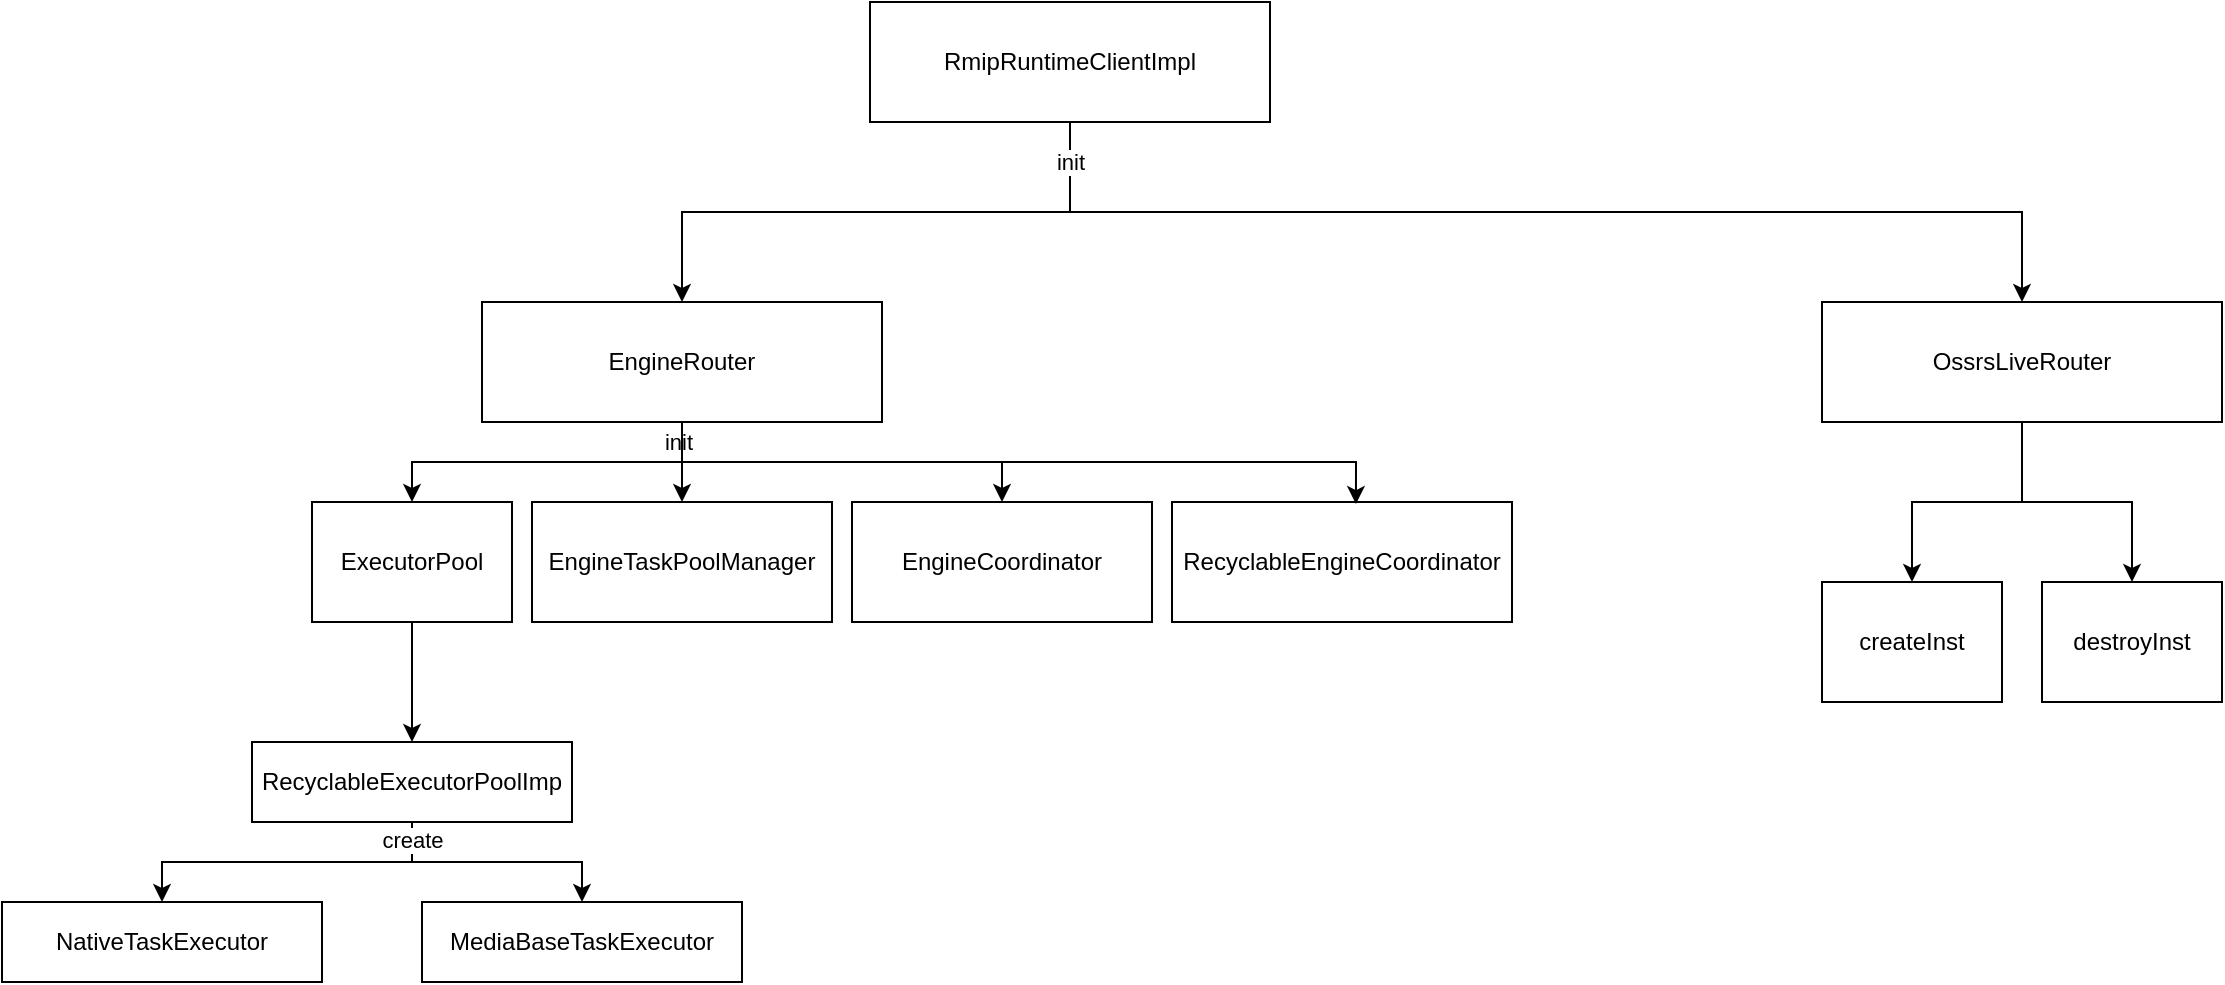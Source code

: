 <mxfile version="22.0.4" type="github" pages="3">
  <diagram name="第 1 页" id="VHiE4uWUK3bGSRmgRNOV">
    <mxGraphModel dx="1892" dy="708" grid="1" gridSize="10" guides="1" tooltips="1" connect="1" arrows="1" fold="1" page="1" pageScale="1" pageWidth="827" pageHeight="1169" math="0" shadow="0">
      <root>
        <mxCell id="0" />
        <mxCell id="1" parent="0" />
        <mxCell id="ZnL9BYDdkvqU1IApOcME-3" value="" style="edgeStyle=orthogonalEdgeStyle;rounded=0;orthogonalLoop=1;jettySize=auto;html=1;" parent="1" source="ZnL9BYDdkvqU1IApOcME-1" target="ZnL9BYDdkvqU1IApOcME-2" edge="1">
          <mxGeometry relative="1" as="geometry" />
        </mxCell>
        <mxCell id="ZnL9BYDdkvqU1IApOcME-1" value="RmipRuntimeClientImpl" style="rounded=0;whiteSpace=wrap;html=1;" parent="1" vertex="1">
          <mxGeometry x="314" y="30" width="200" height="60" as="geometry" />
        </mxCell>
        <mxCell id="ZnL9BYDdkvqU1IApOcME-12" value="" style="edgeStyle=orthogonalEdgeStyle;rounded=0;orthogonalLoop=1;jettySize=auto;html=1;" parent="1" source="ZnL9BYDdkvqU1IApOcME-2" target="ZnL9BYDdkvqU1IApOcME-11" edge="1">
          <mxGeometry relative="1" as="geometry" />
        </mxCell>
        <mxCell id="ZnL9BYDdkvqU1IApOcME-13" value="init" style="edgeLabel;html=1;align=center;verticalAlign=middle;resizable=0;points=[];" parent="ZnL9BYDdkvqU1IApOcME-12" vertex="1" connectable="0">
          <mxGeometry x="-0.25" y="-3" relative="1" as="geometry">
            <mxPoint x="-57" y="-13" as="offset" />
          </mxGeometry>
        </mxCell>
        <mxCell id="ZnL9BYDdkvqU1IApOcME-2" value="EngineRouter" style="rounded=0;whiteSpace=wrap;html=1;" parent="1" vertex="1">
          <mxGeometry x="120" y="180" width="200" height="60" as="geometry" />
        </mxCell>
        <mxCell id="ZnL9BYDdkvqU1IApOcME-8" value="" style="edgeStyle=orthogonalEdgeStyle;rounded=0;orthogonalLoop=1;jettySize=auto;html=1;" parent="1" source="ZnL9BYDdkvqU1IApOcME-4" target="ZnL9BYDdkvqU1IApOcME-7" edge="1">
          <mxGeometry relative="1" as="geometry" />
        </mxCell>
        <mxCell id="ZnL9BYDdkvqU1IApOcME-4" value="OssrsLiveRouter" style="rounded=0;whiteSpace=wrap;html=1;" parent="1" vertex="1">
          <mxGeometry x="790" y="180" width="200" height="60" as="geometry" />
        </mxCell>
        <mxCell id="ZnL9BYDdkvqU1IApOcME-5" value="" style="edgeStyle=orthogonalEdgeStyle;rounded=0;orthogonalLoop=1;jettySize=auto;html=1;entryX=0.5;entryY=0;entryDx=0;entryDy=0;exitX=0.5;exitY=1;exitDx=0;exitDy=0;" parent="1" source="ZnL9BYDdkvqU1IApOcME-1" target="ZnL9BYDdkvqU1IApOcME-4" edge="1">
          <mxGeometry relative="1" as="geometry">
            <mxPoint x="424" y="100" as="sourcePoint" />
            <mxPoint x="230" y="190" as="targetPoint" />
          </mxGeometry>
        </mxCell>
        <mxCell id="ZnL9BYDdkvqU1IApOcME-6" value="init" style="edgeLabel;html=1;align=center;verticalAlign=middle;resizable=0;points=[];" parent="ZnL9BYDdkvqU1IApOcME-5" vertex="1" connectable="0">
          <mxGeometry x="-0.811" y="1" relative="1" as="geometry">
            <mxPoint x="-9" y="-24" as="offset" />
          </mxGeometry>
        </mxCell>
        <mxCell id="ZnL9BYDdkvqU1IApOcME-7" value="createInst" style="rounded=0;whiteSpace=wrap;html=1;" parent="1" vertex="1">
          <mxGeometry x="790" y="320" width="90" height="60" as="geometry" />
        </mxCell>
        <mxCell id="ZnL9BYDdkvqU1IApOcME-9" value="destroyInst" style="rounded=0;whiteSpace=wrap;html=1;" parent="1" vertex="1">
          <mxGeometry x="900" y="320" width="90" height="60" as="geometry" />
        </mxCell>
        <mxCell id="ZnL9BYDdkvqU1IApOcME-10" value="" style="edgeStyle=orthogonalEdgeStyle;rounded=0;orthogonalLoop=1;jettySize=auto;html=1;entryX=0.5;entryY=0;entryDx=0;entryDy=0;exitX=0.5;exitY=1;exitDx=0;exitDy=0;" parent="1" source="ZnL9BYDdkvqU1IApOcME-4" target="ZnL9BYDdkvqU1IApOcME-9" edge="1">
          <mxGeometry relative="1" as="geometry">
            <mxPoint x="900" y="250" as="sourcePoint" />
            <mxPoint x="845" y="330" as="targetPoint" />
          </mxGeometry>
        </mxCell>
        <mxCell id="ZnL9BYDdkvqU1IApOcME-11" value="EngineCoordinator" style="rounded=0;whiteSpace=wrap;html=1;" parent="1" vertex="1">
          <mxGeometry x="305" y="280" width="150" height="60" as="geometry" />
        </mxCell>
        <mxCell id="ZnL9BYDdkvqU1IApOcME-14" value="RecyclableEngineCoordinator" style="rounded=0;whiteSpace=wrap;html=1;" parent="1" vertex="1">
          <mxGeometry x="465" y="280" width="170" height="60" as="geometry" />
        </mxCell>
        <mxCell id="ZnL9BYDdkvqU1IApOcME-15" value="" style="edgeStyle=orthogonalEdgeStyle;rounded=0;orthogonalLoop=1;jettySize=auto;html=1;entryX=0.541;entryY=0.017;entryDx=0;entryDy=0;entryPerimeter=0;exitX=0.5;exitY=1;exitDx=0;exitDy=0;" parent="1" source="ZnL9BYDdkvqU1IApOcME-2" target="ZnL9BYDdkvqU1IApOcME-14" edge="1">
          <mxGeometry relative="1" as="geometry">
            <mxPoint x="230" y="250" as="sourcePoint" />
            <mxPoint x="95" y="290" as="targetPoint" />
          </mxGeometry>
        </mxCell>
        <mxCell id="ZnL9BYDdkvqU1IApOcME-17" value="EngineTaskPoolManager" style="rounded=0;whiteSpace=wrap;html=1;" parent="1" vertex="1">
          <mxGeometry x="145" y="280" width="150" height="60" as="geometry" />
        </mxCell>
        <mxCell id="ZnL9BYDdkvqU1IApOcME-22" value="" style="edgeStyle=orthogonalEdgeStyle;rounded=0;orthogonalLoop=1;jettySize=auto;html=1;" parent="1" source="ZnL9BYDdkvqU1IApOcME-18" target="ZnL9BYDdkvqU1IApOcME-21" edge="1">
          <mxGeometry relative="1" as="geometry" />
        </mxCell>
        <mxCell id="ZnL9BYDdkvqU1IApOcME-18" value="ExecutorPool" style="rounded=0;whiteSpace=wrap;html=1;" parent="1" vertex="1">
          <mxGeometry x="35" y="280" width="100" height="60" as="geometry" />
        </mxCell>
        <mxCell id="ZnL9BYDdkvqU1IApOcME-19" value="" style="rounded=0;orthogonalLoop=1;jettySize=auto;html=1;entryX=0.5;entryY=0;entryDx=0;entryDy=0;" parent="1" target="ZnL9BYDdkvqU1IApOcME-17" edge="1">
          <mxGeometry relative="1" as="geometry">
            <mxPoint x="220" y="240" as="sourcePoint" />
            <mxPoint x="572" y="291" as="targetPoint" />
          </mxGeometry>
        </mxCell>
        <mxCell id="ZnL9BYDdkvqU1IApOcME-20" value="" style="edgeStyle=orthogonalEdgeStyle;rounded=0;orthogonalLoop=1;jettySize=auto;html=1;exitX=0.5;exitY=1;exitDx=0;exitDy=0;" parent="1" source="ZnL9BYDdkvqU1IApOcME-2" target="ZnL9BYDdkvqU1IApOcME-18" edge="1">
          <mxGeometry relative="1" as="geometry">
            <mxPoint x="230" y="250" as="sourcePoint" />
            <mxPoint x="572" y="291" as="targetPoint" />
          </mxGeometry>
        </mxCell>
        <mxCell id="ZnL9BYDdkvqU1IApOcME-25" value="" style="edgeStyle=orthogonalEdgeStyle;rounded=0;orthogonalLoop=1;jettySize=auto;html=1;" parent="1" source="ZnL9BYDdkvqU1IApOcME-21" target="ZnL9BYDdkvqU1IApOcME-24" edge="1">
          <mxGeometry relative="1" as="geometry" />
        </mxCell>
        <mxCell id="ZnL9BYDdkvqU1IApOcME-21" value="RecyclableExecutorPoolImp" style="rounded=0;whiteSpace=wrap;html=1;" parent="1" vertex="1">
          <mxGeometry x="5" y="400" width="160" height="40" as="geometry" />
        </mxCell>
        <mxCell id="ZnL9BYDdkvqU1IApOcME-24" value="NativeTaskExecutor" style="rounded=0;whiteSpace=wrap;html=1;" parent="1" vertex="1">
          <mxGeometry x="-120" y="480" width="160" height="40" as="geometry" />
        </mxCell>
        <mxCell id="ZnL9BYDdkvqU1IApOcME-26" value="MediaBaseTaskExecutor" style="rounded=0;whiteSpace=wrap;html=1;" parent="1" vertex="1">
          <mxGeometry x="90" y="480" width="160" height="40" as="geometry" />
        </mxCell>
        <mxCell id="ZnL9BYDdkvqU1IApOcME-27" value="" style="edgeStyle=orthogonalEdgeStyle;rounded=0;orthogonalLoop=1;jettySize=auto;html=1;exitX=0.5;exitY=1;exitDx=0;exitDy=0;entryX=0.5;entryY=0;entryDx=0;entryDy=0;" parent="1" source="ZnL9BYDdkvqU1IApOcME-21" target="ZnL9BYDdkvqU1IApOcME-26" edge="1">
          <mxGeometry relative="1" as="geometry">
            <mxPoint x="95" y="450" as="sourcePoint" />
            <mxPoint x="-30" y="490" as="targetPoint" />
          </mxGeometry>
        </mxCell>
        <mxCell id="ZnL9BYDdkvqU1IApOcME-28" value="create" style="edgeLabel;html=1;align=center;verticalAlign=middle;resizable=0;points=[];" parent="ZnL9BYDdkvqU1IApOcME-27" vertex="1" connectable="0">
          <mxGeometry x="-0.856" relative="1" as="geometry">
            <mxPoint as="offset" />
          </mxGeometry>
        </mxCell>
      </root>
    </mxGraphModel>
  </diagram>
  <diagram id="Qjr5g9ErNz6De1QXAEth" name="第 2 页">
    <mxGraphModel dx="2384" dy="1035" grid="1" gridSize="10" guides="1" tooltips="1" connect="1" arrows="1" fold="1" page="1" pageScale="1" pageWidth="827" pageHeight="1169" math="0" shadow="0">
      <root>
        <mxCell id="0" />
        <mxCell id="1" parent="0" />
        <mxCell id="0f4FThh7Tm_beG0wRwqU-77" value="" style="rounded=0;whiteSpace=wrap;html=1;dashed=1;fillColor=none;" parent="1" vertex="1">
          <mxGeometry x="130" y="430" width="770" height="330" as="geometry" />
        </mxCell>
        <mxCell id="0f4FThh7Tm_beG0wRwqU-3" value="" style="edgeStyle=orthogonalEdgeStyle;rounded=0;orthogonalLoop=1;jettySize=auto;html=1;startArrow=classic;startFill=1;endArrow=none;endFill=0;exitX=0.5;exitY=0;exitDx=0;exitDy=0;" parent="1" source="0f4FThh7Tm_beG0wRwqU-1" target="0f4FThh7Tm_beG0wRwqU-2" edge="1">
          <mxGeometry relative="1" as="geometry" />
        </mxCell>
        <mxCell id="0f4FThh7Tm_beG0wRwqU-1" value="EngineTaskPoolManager::&lt;br&gt;appendWorkerLifecycleOperation" style="rounded=0;whiteSpace=wrap;html=1;" parent="1" vertex="1">
          <mxGeometry x="500" y="440" width="280" height="40" as="geometry" />
        </mxCell>
        <mxCell id="0f4FThh7Tm_beG0wRwqU-10" value="" style="edgeStyle=orthogonalEdgeStyle;rounded=0;orthogonalLoop=1;jettySize=auto;html=1;startArrow=classic;startFill=1;endArrow=none;endFill=0;" parent="1" source="0f4FThh7Tm_beG0wRwqU-2" target="0f4FThh7Tm_beG0wRwqU-9" edge="1">
          <mxGeometry relative="1" as="geometry" />
        </mxCell>
        <mxCell id="0f4FThh7Tm_beG0wRwqU-2" value="EngineCoordinator::&lt;br&gt;createSingleExecutor" style="rounded=0;whiteSpace=wrap;html=1;" parent="1" vertex="1">
          <mxGeometry x="40" y="200" width="200" height="40" as="geometry" />
        </mxCell>
        <mxCell id="0f4FThh7Tm_beG0wRwqU-5" value="" style="edgeStyle=orthogonalEdgeStyle;rounded=0;orthogonalLoop=1;jettySize=auto;html=1;" parent="1" source="0f4FThh7Tm_beG0wRwqU-4" target="0f4FThh7Tm_beG0wRwqU-1" edge="1">
          <mxGeometry relative="1" as="geometry" />
        </mxCell>
        <mxCell id="0f4FThh7Tm_beG0wRwqU-4" value="EngineCoordinator::&lt;br&gt;restartSingleExecutor" style="rounded=0;whiteSpace=wrap;html=1;" parent="1" vertex="1">
          <mxGeometry x="320" y="200" width="200" height="40" as="geometry" />
        </mxCell>
        <mxCell id="0f4FThh7Tm_beG0wRwqU-8" value="" style="edgeStyle=orthogonalEdgeStyle;rounded=0;orthogonalLoop=1;jettySize=auto;html=1;entryX=0.5;entryY=0;entryDx=0;entryDy=0;exitX=0.5;exitY=1;exitDx=0;exitDy=0;" parent="1" source="0f4FThh7Tm_beG0wRwqU-6" target="0f4FThh7Tm_beG0wRwqU-1" edge="1">
          <mxGeometry relative="1" as="geometry">
            <mxPoint x="820" y="320" as="targetPoint" />
            <Array as="points">
              <mxPoint x="720" y="280" />
              <mxPoint x="640" y="280" />
            </Array>
          </mxGeometry>
        </mxCell>
        <mxCell id="0f4FThh7Tm_beG0wRwqU-6" value="EngineCoordinator::&lt;br&gt;generateExecutorWithConnectorProxy" style="rounded=0;whiteSpace=wrap;html=1;" parent="1" vertex="1">
          <mxGeometry x="600" y="200" width="240" height="40" as="geometry" />
        </mxCell>
        <mxCell id="0f4FThh7Tm_beG0wRwqU-9" value="EngineCoordinator::&lt;br&gt;startLiveTranscoding" style="rounded=0;whiteSpace=wrap;html=1;fillColor=#d5e8d4;strokeColor=#82b366;" parent="1" vertex="1">
          <mxGeometry x="-80" width="160" height="40" as="geometry" />
        </mxCell>
        <mxCell id="0f4FThh7Tm_beG0wRwqU-12" value="" style="edgeStyle=orthogonalEdgeStyle;rounded=0;orthogonalLoop=1;jettySize=auto;html=1;entryX=0.5;entryY=0;entryDx=0;entryDy=0;" parent="1" source="0f4FThh7Tm_beG0wRwqU-11" target="0f4FThh7Tm_beG0wRwqU-2" edge="1">
          <mxGeometry relative="1" as="geometry" />
        </mxCell>
        <mxCell id="0f4FThh7Tm_beG0wRwqU-11" value="EngineCoordinator::&lt;br&gt;restartLiveTranscoding" style="rounded=0;whiteSpace=wrap;html=1;fillColor=#d5e8d4;strokeColor=#82b366;" parent="1" vertex="1">
          <mxGeometry x="100" width="160" height="40" as="geometry" />
        </mxCell>
        <mxCell id="0f4FThh7Tm_beG0wRwqU-14" value="" style="edgeStyle=orthogonalEdgeStyle;rounded=0;orthogonalLoop=1;jettySize=auto;html=1;exitX=0.5;exitY=1;exitDx=0;exitDy=0;" parent="1" source="0f4FThh7Tm_beG0wRwqU-11" target="0f4FThh7Tm_beG0wRwqU-4" edge="1">
          <mxGeometry relative="1" as="geometry">
            <mxPoint x="310" y="130" as="sourcePoint" />
            <mxPoint x="150" y="210" as="targetPoint" />
          </mxGeometry>
        </mxCell>
        <mxCell id="0f4FThh7Tm_beG0wRwqU-16" value="" style="edgeStyle=orthogonalEdgeStyle;rounded=0;orthogonalLoop=1;jettySize=auto;html=1;" parent="1" source="0f4FThh7Tm_beG0wRwqU-15" target="0f4FThh7Tm_beG0wRwqU-6" edge="1">
          <mxGeometry relative="1" as="geometry" />
        </mxCell>
        <mxCell id="0f4FThh7Tm_beG0wRwqU-15" value="EngineCoordinator::&lt;br&gt;createSingleExecutorWithConnectorProxy" style="rounded=0;whiteSpace=wrap;html=1;" parent="1" vertex="1">
          <mxGeometry x="440" y="120" width="240" height="40" as="geometry" />
        </mxCell>
        <mxCell id="0f4FThh7Tm_beG0wRwqU-19" value="" style="edgeStyle=orthogonalEdgeStyle;rounded=0;orthogonalLoop=1;jettySize=auto;html=1;" parent="1" source="0f4FThh7Tm_beG0wRwqU-18" target="0f4FThh7Tm_beG0wRwqU-6" edge="1">
          <mxGeometry relative="1" as="geometry" />
        </mxCell>
        <mxCell id="0f4FThh7Tm_beG0wRwqU-18" value="EngineCoordinator::&lt;br&gt;restartSingleExecutorWithConnectorProxy" style="rounded=0;whiteSpace=wrap;html=1;" parent="1" vertex="1">
          <mxGeometry x="720" y="120" width="240" height="40" as="geometry" />
        </mxCell>
        <mxCell id="0f4FThh7Tm_beG0wRwqU-21" value="" style="rounded=0;orthogonalLoop=1;jettySize=auto;html=1;edgeStyle=orthogonalEdgeStyle;" parent="1" source="0f4FThh7Tm_beG0wRwqU-20" target="0f4FThh7Tm_beG0wRwqU-15" edge="1">
          <mxGeometry relative="1" as="geometry">
            <Array as="points">
              <mxPoint x="350" y="80" />
              <mxPoint x="560" y="80" />
            </Array>
          </mxGeometry>
        </mxCell>
        <mxCell id="0f4FThh7Tm_beG0wRwqU-20" value="EngineCoordinator::&lt;br&gt;startLiveSnapshot" style="rounded=0;whiteSpace=wrap;html=1;fillColor=#d5e8d4;strokeColor=#82b366;" parent="1" vertex="1">
          <mxGeometry x="290" width="120" height="40" as="geometry" />
        </mxCell>
        <mxCell id="0f4FThh7Tm_beG0wRwqU-23" value="" style="edgeStyle=orthogonalEdgeStyle;rounded=0;orthogonalLoop=1;jettySize=auto;html=1;" parent="1" source="0f4FThh7Tm_beG0wRwqU-22" target="0f4FThh7Tm_beG0wRwqU-15" edge="1">
          <mxGeometry relative="1" as="geometry" />
        </mxCell>
        <mxCell id="0f4FThh7Tm_beG0wRwqU-22" value="EngineCoordinator::&lt;br&gt;startLiveEnrichment" style="rounded=0;whiteSpace=wrap;html=1;fillColor=#d5e8d4;strokeColor=#82b366;" parent="1" vertex="1">
          <mxGeometry x="420" width="140" height="40" as="geometry" />
        </mxCell>
        <mxCell id="0f4FThh7Tm_beG0wRwqU-25" value="" style="rounded=0;orthogonalLoop=1;jettySize=auto;html=1;entryX=0.5;entryY=0;entryDx=0;entryDy=0;edgeStyle=orthogonalEdgeStyle;" parent="1" source="0f4FThh7Tm_beG0wRwqU-24" target="0f4FThh7Tm_beG0wRwqU-15" edge="1">
          <mxGeometry relative="1" as="geometry" />
        </mxCell>
        <mxCell id="0f4FThh7Tm_beG0wRwqU-24" value="EngineCoordinator::&lt;br&gt;startLiveRecoding" style="rounded=0;whiteSpace=wrap;html=1;fillColor=#d5e8d4;strokeColor=#82b366;" parent="1" vertex="1">
          <mxGeometry x="570" width="120" height="40" as="geometry" />
        </mxCell>
        <mxCell id="0f4FThh7Tm_beG0wRwqU-28" value="" style="rounded=0;orthogonalLoop=1;jettySize=auto;html=1;entryX=0.5;entryY=0;entryDx=0;entryDy=0;exitX=0.5;exitY=1;exitDx=0;exitDy=0;edgeStyle=orthogonalEdgeStyle;fillColor=#f8cecc;strokeColor=#b85450;" parent="1" source="0f4FThh7Tm_beG0wRwqU-26" target="0f4FThh7Tm_beG0wRwqU-15" edge="1">
          <mxGeometry relative="1" as="geometry">
            <mxPoint x="1020" y="120" as="targetPoint" />
            <Array as="points">
              <mxPoint x="770" y="60" />
              <mxPoint x="560" y="60" />
            </Array>
          </mxGeometry>
        </mxCell>
        <mxCell id="0f4FThh7Tm_beG0wRwqU-33" value="" style="edgeStyle=orthogonalEdgeStyle;rounded=0;orthogonalLoop=1;jettySize=auto;html=1;fillColor=#f8cecc;strokeColor=#b85450;" parent="1" source="0f4FThh7Tm_beG0wRwqU-26" target="0f4FThh7Tm_beG0wRwqU-18" edge="1">
          <mxGeometry relative="1" as="geometry">
            <Array as="points">
              <mxPoint x="770" y="60" />
              <mxPoint x="840" y="60" />
            </Array>
          </mxGeometry>
        </mxCell>
        <mxCell id="0f4FThh7Tm_beG0wRwqU-26" value="EngineCoordinator::&lt;br&gt;restartLiveEnrichment" style="rounded=0;whiteSpace=wrap;html=1;fillColor=#d5e8d4;strokeColor=#82b366;" parent="1" vertex="1">
          <mxGeometry x="700" width="140" height="40" as="geometry" />
        </mxCell>
        <mxCell id="0f4FThh7Tm_beG0wRwqU-32" value="" style="rounded=0;orthogonalLoop=1;jettySize=auto;html=1;entryX=0.5;entryY=0;entryDx=0;entryDy=0;exitX=0.5;exitY=1;exitDx=0;exitDy=0;edgeStyle=orthogonalEdgeStyle;fillColor=#d5e8d4;strokeColor=#82b366;" parent="1" source="0f4FThh7Tm_beG0wRwqU-30" target="0f4FThh7Tm_beG0wRwqU-15" edge="1">
          <mxGeometry relative="1" as="geometry">
            <mxPoint x="560" y="80" as="targetPoint" />
            <Array as="points">
              <mxPoint x="915" y="100" />
              <mxPoint x="560" y="100" />
            </Array>
          </mxGeometry>
        </mxCell>
        <mxCell id="0f4FThh7Tm_beG0wRwqU-30" value="EngineCoordinator::&lt;br&gt;restartLiveRecoding" style="rounded=0;whiteSpace=wrap;html=1;fillColor=#d5e8d4;strokeColor=#82b366;" parent="1" vertex="1">
          <mxGeometry x="850" width="130" height="40" as="geometry" />
        </mxCell>
        <mxCell id="0f4FThh7Tm_beG0wRwqU-34" value="" style="rounded=0;orthogonalLoop=1;jettySize=auto;html=1;fillColor=#d5e8d4;strokeColor=#82b366;exitX=0.5;exitY=1;exitDx=0;exitDy=0;entryX=0.75;entryY=0;entryDx=0;entryDy=0;edgeStyle=orthogonalEdgeStyle;" parent="1" source="0f4FThh7Tm_beG0wRwqU-30" target="0f4FThh7Tm_beG0wRwqU-18" edge="1">
          <mxGeometry relative="1" as="geometry">
            <mxPoint x="780" y="50" as="sourcePoint" />
            <mxPoint x="850" y="90" as="targetPoint" />
            <Array as="points">
              <mxPoint x="915" y="100" />
              <mxPoint x="900" y="100" />
            </Array>
          </mxGeometry>
        </mxCell>
        <mxCell id="0f4FThh7Tm_beG0wRwqU-37" value="" style="edgeStyle=orthogonalEdgeStyle;rounded=0;orthogonalLoop=1;jettySize=auto;html=1;entryX=1;entryY=0.5;entryDx=0;entryDy=0;exitX=0.5;exitY=1;exitDx=0;exitDy=0;fillColor=#dae8fc;strokeColor=#6c8ebf;" parent="1" source="0f4FThh7Tm_beG0wRwqU-35" target="0f4FThh7Tm_beG0wRwqU-18" edge="1">
          <mxGeometry relative="1" as="geometry">
            <mxPoint x="1055" y="120" as="targetPoint" />
          </mxGeometry>
        </mxCell>
        <mxCell id="0f4FThh7Tm_beG0wRwqU-35" value="EngineCoordinator::&lt;br&gt;restartLiveSnapshot" style="rounded=0;whiteSpace=wrap;html=1;fillColor=#d5e8d4;strokeColor=#82b366;" parent="1" vertex="1">
          <mxGeometry x="990" width="130" height="40" as="geometry" />
        </mxCell>
        <mxCell id="0f4FThh7Tm_beG0wRwqU-38" value="" style="edgeStyle=orthogonalEdgeStyle;rounded=0;orthogonalLoop=1;jettySize=auto;html=1;exitX=0.5;exitY=1;exitDx=0;exitDy=0;entryX=0.5;entryY=0;entryDx=0;entryDy=0;fillColor=#dae8fc;strokeColor=#6c8ebf;" parent="1" source="0f4FThh7Tm_beG0wRwqU-35" target="0f4FThh7Tm_beG0wRwqU-15" edge="1">
          <mxGeometry relative="1" as="geometry">
            <mxPoint x="1065" y="50" as="sourcePoint" />
            <mxPoint x="560" y="80" as="targetPoint" />
          </mxGeometry>
        </mxCell>
        <mxCell id="0f4FThh7Tm_beG0wRwqU-41" value="" style="edgeStyle=orthogonalEdgeStyle;rounded=0;orthogonalLoop=1;jettySize=auto;html=1;entryX=0.5;entryY=0;entryDx=0;entryDy=0;" parent="1" source="0f4FThh7Tm_beG0wRwqU-39" target="0f4FThh7Tm_beG0wRwqU-1" edge="1">
          <mxGeometry relative="1" as="geometry">
            <mxPoint x="640" y="430" as="targetPoint" />
          </mxGeometry>
        </mxCell>
        <mxCell id="0f4FThh7Tm_beG0wRwqU-39" value="RecyclableEngineCoordinator::&lt;br&gt;createMediaBaseExecutor" style="rounded=0;whiteSpace=wrap;html=1;" parent="1" vertex="1">
          <mxGeometry x="720.5" y="350" width="200" height="40" as="geometry" />
        </mxCell>
        <mxCell id="0f4FThh7Tm_beG0wRwqU-44" value="" style="rounded=0;orthogonalLoop=1;jettySize=auto;html=1;entryX=0.5;entryY=0;entryDx=0;entryDy=0;exitX=0.5;exitY=1;exitDx=0;exitDy=0;edgeStyle=orthogonalEdgeStyle;" parent="1" source="0f4FThh7Tm_beG0wRwqU-42" target="0f4FThh7Tm_beG0wRwqU-1" edge="1">
          <mxGeometry relative="1" as="geometry">
            <mxPoint x="1180" y="480" as="targetPoint" />
          </mxGeometry>
        </mxCell>
        <mxCell id="0f4FThh7Tm_beG0wRwqU-42" value="RecyclableEngineCoordinator::&lt;br&gt;createSingleExecutor" style="rounded=0;whiteSpace=wrap;html=1;fillColor=#f5f5f5;fontColor=#333333;strokeColor=#666666;" parent="1" vertex="1">
          <mxGeometry x="941.5" y="350" width="180" height="40" as="geometry" />
        </mxCell>
        <mxCell id="0f4FThh7Tm_beG0wRwqU-46" value="" style="edgeStyle=orthogonalEdgeStyle;rounded=0;orthogonalLoop=1;jettySize=auto;html=1;" parent="1" source="0f4FThh7Tm_beG0wRwqU-45" target="0f4FThh7Tm_beG0wRwqU-39" edge="1">
          <mxGeometry relative="1" as="geometry" />
        </mxCell>
        <mxCell id="0f4FThh7Tm_beG0wRwqU-45" value="RecyclableEngineCoordinator::&lt;br&gt;startMediaBaseProcessing" style="rounded=0;whiteSpace=wrap;html=1;fillColor=#dae8fc;strokeColor=#6c8ebf;" parent="1" vertex="1">
          <mxGeometry x="731.5" y="280" width="180" height="40" as="geometry" />
        </mxCell>
        <mxCell id="0f4FThh7Tm_beG0wRwqU-49" value="" style="rounded=0;orthogonalLoop=1;jettySize=auto;html=1;entryX=0.5;entryY=1;entryDx=0;entryDy=0;exitX=0.5;exitY=0;exitDx=0;exitDy=0;edgeStyle=orthogonalEdgeStyle;" parent="1" source="0f4FThh7Tm_beG0wRwqU-47" target="0f4FThh7Tm_beG0wRwqU-1" edge="1">
          <mxGeometry relative="1" as="geometry">
            <mxPoint x="747" y="540" as="targetPoint" />
          </mxGeometry>
        </mxCell>
        <mxCell id="0f4FThh7Tm_beG0wRwqU-54" value="" style="edgeStyle=orthogonalEdgeStyle;rounded=0;orthogonalLoop=1;jettySize=auto;html=1;startArrow=classic;startFill=1;endArrow=none;endFill=0;" parent="1" source="0f4FThh7Tm_beG0wRwqU-47" target="0f4FThh7Tm_beG0wRwqU-53" edge="1">
          <mxGeometry relative="1" as="geometry" />
        </mxCell>
        <mxCell id="0f4FThh7Tm_beG0wRwqU-47" value="EngineTaskPoolManager::&lt;br&gt;taskRecycle" style="rounded=0;whiteSpace=wrap;html=1;" parent="1" vertex="1">
          <mxGeometry x="240" y="560" width="180" height="40" as="geometry" />
        </mxCell>
        <mxCell id="0f4FThh7Tm_beG0wRwqU-52" value="" style="rounded=0;orthogonalLoop=1;jettySize=auto;html=1;entryX=0.5;entryY=1;entryDx=0;entryDy=0;edgeStyle=orthogonalEdgeStyle;" parent="1" source="0f4FThh7Tm_beG0wRwqU-50" target="0f4FThh7Tm_beG0wRwqU-1" edge="1">
          <mxGeometry relative="1" as="geometry">
            <mxPoint x="640" y="490" as="targetPoint" />
            <Array as="points">
              <mxPoint x="970" y="520" />
              <mxPoint x="640" y="520" />
            </Array>
          </mxGeometry>
        </mxCell>
        <mxCell id="0f4FThh7Tm_beG0wRwqU-50" value="EngineTaskPoolManager::&lt;br&gt;shutdownTask" style="rounded=0;whiteSpace=wrap;html=1;" parent="1" vertex="1">
          <mxGeometry x="440" y="560" width="180" height="40" as="geometry" />
        </mxCell>
        <mxCell id="0f4FThh7Tm_beG0wRwqU-53" value="RecyclableEngineCoordinator::&lt;br&gt;stopProcessingExecutor" style="rounded=0;whiteSpace=wrap;html=1;fillColor=#dae8fc;strokeColor=#6c8ebf;" parent="1" vertex="1">
          <mxGeometry x="-80" y="560" width="180" height="40" as="geometry" />
        </mxCell>
        <mxCell id="0f4FThh7Tm_beG0wRwqU-56" value="" style="edgeStyle=orthogonalEdgeStyle;rounded=0;orthogonalLoop=1;jettySize=auto;html=1;" parent="1" source="0f4FThh7Tm_beG0wRwqU-55" target="0f4FThh7Tm_beG0wRwqU-47" edge="1">
          <mxGeometry relative="1" as="geometry" />
        </mxCell>
        <mxCell id="0f4FThh7Tm_beG0wRwqU-55" value="EngineTaskPoolManager::&lt;br&gt;updateTaskStatus" style="rounded=0;whiteSpace=wrap;html=1;" parent="1" vertex="1">
          <mxGeometry x="150" y="640" width="150" height="40" as="geometry" />
        </mxCell>
        <mxCell id="0f4FThh7Tm_beG0wRwqU-58" value="" style="edgeStyle=orthogonalEdgeStyle;rounded=0;orthogonalLoop=1;jettySize=auto;html=1;entryX=0.5;entryY=1;entryDx=0;entryDy=0;" parent="1" source="0f4FThh7Tm_beG0wRwqU-57" target="0f4FThh7Tm_beG0wRwqU-47" edge="1">
          <mxGeometry relative="1" as="geometry">
            <mxPoint x="330" y="610" as="targetPoint" />
            <Array as="points">
              <mxPoint x="450" y="620" />
              <mxPoint x="330" y="620" />
            </Array>
          </mxGeometry>
        </mxCell>
        <mxCell id="0f4FThh7Tm_beG0wRwqU-76" value="" style="edgeStyle=orthogonalEdgeStyle;rounded=0;orthogonalLoop=1;jettySize=auto;html=1;" parent="1" source="0f4FThh7Tm_beG0wRwqU-57" target="0f4FThh7Tm_beG0wRwqU-67" edge="1">
          <mxGeometry relative="1" as="geometry" />
        </mxCell>
        <mxCell id="0f4FThh7Tm_beG0wRwqU-57" value="EngineTaskPoolManager::&lt;br&gt;batchSeekStatus" style="rounded=0;whiteSpace=wrap;html=1;" parent="1" vertex="1">
          <mxGeometry x="360" y="640" width="150" height="40" as="geometry" />
        </mxCell>
        <mxCell id="0f4FThh7Tm_beG0wRwqU-60" value="" style="rounded=0;orthogonalLoop=1;jettySize=auto;html=1;entryX=0.5;entryY=1;entryDx=0;entryDy=0;exitX=0.5;exitY=0;exitDx=0;exitDy=0;" parent="1" source="0f4FThh7Tm_beG0wRwqU-59" target="0f4FThh7Tm_beG0wRwqU-47" edge="1">
          <mxGeometry relative="1" as="geometry" />
        </mxCell>
        <mxCell id="0f4FThh7Tm_beG0wRwqU-59" value="EngineTaskPoolManager::&lt;br&gt;executeTaskRunner" style="rounded=0;whiteSpace=wrap;html=1;" parent="1" vertex="1">
          <mxGeometry x="255" y="710" width="150" height="40" as="geometry" />
        </mxCell>
        <mxCell id="0f4FThh7Tm_beG0wRwqU-64" value="" style="edgeStyle=orthogonalEdgeStyle;rounded=0;orthogonalLoop=1;jettySize=auto;html=1;" parent="1" source="0f4FThh7Tm_beG0wRwqU-63" target="0f4FThh7Tm_beG0wRwqU-50" edge="1">
          <mxGeometry relative="1" as="geometry" />
        </mxCell>
        <mxCell id="0f4FThh7Tm_beG0wRwqU-63" value="EngineCoordinator::&lt;br&gt;stopProcessingExecutor" style="rounded=0;whiteSpace=wrap;html=1;" parent="1" vertex="1">
          <mxGeometry x="940" y="560" width="180" height="40" as="geometry" />
        </mxCell>
        <mxCell id="0f4FThh7Tm_beG0wRwqU-66" value="" style="edgeStyle=orthogonalEdgeStyle;rounded=0;orthogonalLoop=1;jettySize=auto;html=1;" parent="1" source="0f4FThh7Tm_beG0wRwqU-65" target="0f4FThh7Tm_beG0wRwqU-63" edge="1">
          <mxGeometry relative="1" as="geometry" />
        </mxCell>
        <mxCell id="0f4FThh7Tm_beG0wRwqU-65" value="EngineCoordinator::&lt;br&gt;stopLiveProcessing" style="rounded=0;whiteSpace=wrap;html=1;fillColor=#d5e8d4;strokeColor=#82b366;" parent="1" vertex="1">
          <mxGeometry x="940" y="640" width="180" height="40" as="geometry" />
        </mxCell>
        <mxCell id="0f4FThh7Tm_beG0wRwqU-69" value="" style="edgeStyle=orthogonalEdgeStyle;rounded=0;orthogonalLoop=1;jettySize=auto;html=1;" parent="1" source="0f4FThh7Tm_beG0wRwqU-67" target="0f4FThh7Tm_beG0wRwqU-50" edge="1">
          <mxGeometry relative="1" as="geometry">
            <mxPoint x="689" y="560" as="targetPoint" />
          </mxGeometry>
        </mxCell>
        <mxCell id="0f4FThh7Tm_beG0wRwqU-67" value="EngineTaskPoolManager::&lt;br&gt;zombieDetectAndRecycle" style="rounded=0;whiteSpace=wrap;html=1;" parent="1" vertex="1">
          <mxGeometry x="560" y="640" width="151" height="40" as="geometry" />
        </mxCell>
        <mxCell id="0f4FThh7Tm_beG0wRwqU-72" value="" style="edgeStyle=orthogonalEdgeStyle;rounded=0;orthogonalLoop=1;jettySize=auto;html=1;" parent="1" source="0f4FThh7Tm_beG0wRwqU-70" edge="1">
          <mxGeometry relative="1" as="geometry">
            <mxPoint x="530" y="600" as="targetPoint" />
            <Array as="points">
              <mxPoint x="840" y="620" />
              <mxPoint x="530" y="620" />
            </Array>
          </mxGeometry>
        </mxCell>
        <mxCell id="0f4FThh7Tm_beG0wRwqU-70" value="EngineTaskPoolManager::&lt;br&gt;rollbackIncompleteOperation" style="rounded=0;whiteSpace=wrap;html=1;" parent="1" vertex="1">
          <mxGeometry x="720" y="640" width="160" height="40" as="geometry" />
        </mxCell>
        <mxCell id="0f4FThh7Tm_beG0wRwqU-74" value="" style="rounded=0;orthogonalLoop=1;jettySize=auto;html=1;entryX=0.5;entryY=1;entryDx=0;entryDy=0;exitX=0.5;exitY=0;exitDx=0;exitDy=0;" parent="1" source="0f4FThh7Tm_beG0wRwqU-73" target="0f4FThh7Tm_beG0wRwqU-67" edge="1">
          <mxGeometry relative="1" as="geometry" />
        </mxCell>
        <mxCell id="0f4FThh7Tm_beG0wRwqU-73" value="EngineTaskPoolManager::&lt;br&gt;seekStatusById" style="rounded=0;whiteSpace=wrap;html=1;" parent="1" vertex="1">
          <mxGeometry x="560" y="710" width="151" height="40" as="geometry" />
        </mxCell>
        <mxCell id="0f4FThh7Tm_beG0wRwqU-80" value="EngineCoordinator::&lt;br&gt;getLiveStatus" style="rounded=0;whiteSpace=wrap;html=1;fillColor=#fff2cc;strokeColor=#d6b656;" parent="1" vertex="1">
          <mxGeometry x="990" y="200" width="130" height="40" as="geometry" />
        </mxCell>
      </root>
    </mxGraphModel>
  </diagram>
  <diagram id="keBGLY_GC-zR2qqUoy2n" name="第 3 页">
    <mxGraphModel dx="2051" dy="1876" grid="1" gridSize="10" guides="1" tooltips="1" connect="1" arrows="1" fold="1" page="1" pageScale="1" pageWidth="827" pageHeight="1169" math="0" shadow="0">
      <root>
        <mxCell id="0" />
        <mxCell id="1" parent="0" />
        <mxCell id="dNWO5NIlt2O0Vma2SlEf-3" value="" style="edgeStyle=orthogonalEdgeStyle;rounded=0;orthogonalLoop=1;jettySize=auto;html=1;" edge="1" parent="1" source="dNWO5NIlt2O0Vma2SlEf-1" target="dNWO5NIlt2O0Vma2SlEf-2">
          <mxGeometry relative="1" as="geometry" />
        </mxCell>
        <mxCell id="dNWO5NIlt2O0Vma2SlEf-5" value="" style="edgeStyle=orthogonalEdgeStyle;rounded=0;orthogonalLoop=1;jettySize=auto;html=1;startArrow=classic;startFill=1;endArrow=none;endFill=0;" edge="1" parent="1" target="dNWO5NIlt2O0Vma2SlEf-4">
          <mxGeometry relative="1" as="geometry">
            <mxPoint x="300" y="80" as="sourcePoint" />
          </mxGeometry>
        </mxCell>
        <mxCell id="dNWO5NIlt2O0Vma2SlEf-7" value="" style="edgeStyle=orthogonalEdgeStyle;rounded=0;orthogonalLoop=1;jettySize=auto;html=1;startArrow=classic;startFill=1;endArrow=none;endFill=0;" edge="1" parent="1" source="dNWO5NIlt2O0Vma2SlEf-1" target="dNWO5NIlt2O0Vma2SlEf-6">
          <mxGeometry relative="1" as="geometry" />
        </mxCell>
        <mxCell id="dNWO5NIlt2O0Vma2SlEf-1" value="&lt;div style=&quot;background-color:#ffffff;color:#24292e&quot;&gt;&lt;pre style=&quot;font-family:&#39;Meslo LG L DZ for Powerline&#39;,monospace;font-size:9.0pt;&quot;&gt;saveExecutorInfoInMem(taskId, actionName)&lt;/pre&gt;&lt;/div&gt;" style="rounded=0;whiteSpace=wrap;html=1;" vertex="1" parent="1">
          <mxGeometry x="140" y="160" width="320" height="40" as="geometry" />
        </mxCell>
        <mxCell id="dNWO5NIlt2O0Vma2SlEf-2" value="&lt;div style=&quot;background-color:#ffffff;color:#24292e&quot;&gt;&lt;pre style=&quot;font-family:&#39;Meslo LG L DZ for Powerline&#39;,monospace;font-size:9.0pt;&quot;&gt;taskStatusMap.put(taskId, WAITING)&lt;/pre&gt;&lt;pre style=&quot;font-family:&#39;Meslo LG L DZ for Powerline&#39;,monospace;font-size:9.0pt;&quot;&gt;taskPool.put(taskId, actionName)&lt;/pre&gt;&lt;/div&gt;" style="rounded=0;whiteSpace=wrap;html=1;fillColor=#dae8fc;strokeColor=#6c8ebf;" vertex="1" parent="1">
          <mxGeometry x="160" y="280" width="280" height="60" as="geometry" />
        </mxCell>
        <mxCell id="dNWO5NIlt2O0Vma2SlEf-4" value="&lt;div style=&quot;background-color:#ffffff;color:#24292e&quot;&gt;&lt;pre style=&quot;font-family:&#39;Meslo LG L DZ for Powerline&#39;,monospace;font-size:9.0pt;&quot;&gt;&lt;div&gt;&lt;pre style=&quot;font-family:&#39;Meslo LG L DZ for Powerline&#39;,monospace;font-size:9.0pt;&quot;&gt;executorBind(taskId, actionName, executor)&lt;/pre&gt;&lt;/div&gt;&lt;/pre&gt;&lt;/div&gt;" style="rounded=0;whiteSpace=wrap;html=1;" vertex="1" parent="1">
          <mxGeometry x="140" y="40" width="320" height="40" as="geometry" />
        </mxCell>
        <mxCell id="dNWO5NIlt2O0Vma2SlEf-6" value="&lt;div style=&quot;background-color:#ffffff;color:#24292e&quot;&gt;&lt;pre style=&quot;font-family:&#39;Meslo LG L DZ for Powerline&#39;,monospace;font-size:9.0pt;&quot;&gt;CreateExecutorTaskRunner::init()&lt;/pre&gt;&lt;/div&gt;" style="rounded=0;whiteSpace=wrap;html=1;" vertex="1" parent="1">
          <mxGeometry x="520" y="160" width="320" height="40" as="geometry" />
        </mxCell>
        <mxCell id="dNWO5NIlt2O0Vma2SlEf-9" value="" style="edgeStyle=orthogonalEdgeStyle;rounded=0;orthogonalLoop=1;jettySize=auto;html=1;" edge="1" parent="1" source="dNWO5NIlt2O0Vma2SlEf-8" target="dNWO5NIlt2O0Vma2SlEf-1">
          <mxGeometry relative="1" as="geometry" />
        </mxCell>
        <mxCell id="dNWO5NIlt2O0Vma2SlEf-8" value="&lt;div style=&quot;background-color:#ffffff;color:#24292e&quot;&gt;&lt;pre style=&quot;font-family:&#39;Meslo LG L DZ for Powerline&#39;,monospace;font-size:9.0pt;&quot;&gt;CreateRycyclableExecutorTaskRunner::init()&lt;/pre&gt;&lt;/div&gt;" style="rounded=0;whiteSpace=wrap;html=1;" vertex="1" parent="1">
          <mxGeometry x="-240" y="160" width="320" height="40" as="geometry" />
        </mxCell>
        <mxCell id="dNWO5NIlt2O0Vma2SlEf-11" value="" style="edgeStyle=orthogonalEdgeStyle;rounded=0;orthogonalLoop=1;jettySize=auto;html=1;" edge="1" parent="1" source="dNWO5NIlt2O0Vma2SlEf-10" target="dNWO5NIlt2O0Vma2SlEf-4">
          <mxGeometry relative="1" as="geometry" />
        </mxCell>
        <mxCell id="dNWO5NIlt2O0Vma2SlEf-13" value="" style="edgeStyle=orthogonalEdgeStyle;rounded=0;orthogonalLoop=1;jettySize=auto;html=1;startArrow=classic;startFill=1;endArrow=none;endFill=0;" edge="1" parent="1" source="dNWO5NIlt2O0Vma2SlEf-10" target="dNWO5NIlt2O0Vma2SlEf-12">
          <mxGeometry relative="1" as="geometry" />
        </mxCell>
        <mxCell id="dNWO5NIlt2O0Vma2SlEf-10" value="&lt;div style=&quot;background-color:#ffffff;color:#24292e&quot;&gt;&lt;pre style=&quot;font-family:&#39;Meslo LG L DZ for Powerline&#39;,monospace;font-size:9.0pt;&quot;&gt;RecyclableEngineCoordinator::createMediaBaseExecutor(config, actionName)&lt;/pre&gt;&lt;/div&gt;" style="rounded=0;whiteSpace=wrap;html=1;" vertex="1" parent="1">
          <mxGeometry x="520" y="40" width="560" height="40" as="geometry" />
        </mxCell>
        <mxCell id="dNWO5NIlt2O0Vma2SlEf-12" value="&lt;div style=&quot;background-color:#ffffff;color:#24292e&quot;&gt;&lt;pre style=&quot;font-family:&#39;Meslo LG L DZ for Powerline&#39;,monospace;font-size:9.0pt;&quot;&gt;RecyclableEngineCoordinator::startMediaBaseProcessing(config)&lt;/pre&gt;&lt;/div&gt;" style="rounded=0;whiteSpace=wrap;html=1;fillColor=#d5e8d4;strokeColor=#82b366;" vertex="1" parent="1">
          <mxGeometry x="520" y="-60" width="560" height="40" as="geometry" />
        </mxCell>
        <mxCell id="dNWO5NIlt2O0Vma2SlEf-17" value="" style="edgeStyle=orthogonalEdgeStyle;rounded=0;orthogonalLoop=1;jettySize=auto;html=1;entryX=0.5;entryY=0;entryDx=0;entryDy=0;" edge="1" parent="1" source="dNWO5NIlt2O0Vma2SlEf-15" target="dNWO5NIlt2O0Vma2SlEf-4">
          <mxGeometry relative="1" as="geometry">
            <mxPoint x="300" y="-10" as="targetPoint" />
          </mxGeometry>
        </mxCell>
        <mxCell id="dNWO5NIlt2O0Vma2SlEf-15" value="RecyclableEngineCoordinator::createSingleExecutor(config, actionName)" style="rounded=0;whiteSpace=wrap;html=1;fillColor=#f5f5f5;strokeColor=#666666;fontColor=#333333;" vertex="1" parent="1">
          <mxGeometry x="20" y="-130" width="560" height="40" as="geometry" />
        </mxCell>
        <mxCell id="dNWO5NIlt2O0Vma2SlEf-22" value="" style="edgeStyle=orthogonalEdgeStyle;rounded=0;orthogonalLoop=1;jettySize=auto;html=1;startArrow=classic;startFill=1;endArrow=none;endFill=0;" edge="1" parent="1" source="dNWO5NIlt2O0Vma2SlEf-20" target="dNWO5NIlt2O0Vma2SlEf-21">
          <mxGeometry relative="1" as="geometry" />
        </mxCell>
        <mxCell id="dNWO5NIlt2O0Vma2SlEf-20" value="&lt;div style=&quot;background-color:#ffffff;color:#24292e&quot;&gt;&lt;pre style=&quot;font-family:&#39;Meslo LG L DZ for Powerline&#39;,monospace;font-size:9.0pt;&quot;&gt;taskStatusMap.remove(taskId)&lt;/pre&gt;&lt;pre style=&quot;font-family:&#39;Meslo LG L DZ for Powerline&#39;,monospace;font-size:9.0pt;&quot;&gt;taskPool.remove(taskId)&lt;/pre&gt;&lt;/div&gt;" style="rounded=0;whiteSpace=wrap;html=1;fillColor=#dae8fc;strokeColor=#6c8ebf;" vertex="1" parent="1">
          <mxGeometry x="160" y="480" width="280" height="60" as="geometry" />
        </mxCell>
        <mxCell id="dNWO5NIlt2O0Vma2SlEf-21" value="&lt;div style=&quot;background-color:#ffffff;color:#24292e&quot;&gt;&lt;pre style=&quot;font-family:&#39;Meslo LG L DZ for Powerline&#39;,monospace;font-size:9.0pt;&quot;&gt;&lt;div&gt;&lt;pre style=&quot;font-family:&#39;Meslo LG L DZ for Powerline&#39;,monospace;font-size:9.0pt;&quot;&gt;removeExecutorInfoWithoutExternal(taskId)&lt;/pre&gt;&lt;/div&gt;&lt;/pre&gt;&lt;/div&gt;" style="rounded=0;whiteSpace=wrap;html=1;" vertex="1" parent="1">
          <mxGeometry x="140" y="620" width="320" height="40" as="geometry" />
        </mxCell>
        <mxCell id="dNWO5NIlt2O0Vma2SlEf-24" value="" style="edgeStyle=orthogonalEdgeStyle;rounded=0;orthogonalLoop=1;jettySize=auto;html=1;" edge="1" parent="1" source="dNWO5NIlt2O0Vma2SlEf-23" target="dNWO5NIlt2O0Vma2SlEf-21">
          <mxGeometry relative="1" as="geometry" />
        </mxCell>
        <mxCell id="dNWO5NIlt2O0Vma2SlEf-23" value="&lt;div style=&quot;background-color:#ffffff;color:#24292e&quot;&gt;&lt;pre style=&quot;font-family:&#39;Meslo LG L DZ for Powerline&#39;,monospace;font-size:9.0pt;&quot;&gt;&lt;div&gt;&lt;pre style=&quot;font-family:&#39;Meslo LG L DZ for Powerline&#39;,monospace;font-size:9.0pt;&quot;&gt;executorUnbind(taskId)&lt;/pre&gt;&lt;/div&gt;&lt;/pre&gt;&lt;/div&gt;" style="rounded=0;whiteSpace=wrap;html=1;" vertex="1" parent="1">
          <mxGeometry x="140" y="720" width="320" height="40" as="geometry" />
        </mxCell>
        <mxCell id="dNWO5NIlt2O0Vma2SlEf-26" value="" style="edgeStyle=orthogonalEdgeStyle;rounded=0;orthogonalLoop=1;jettySize=auto;html=1;" edge="1" parent="1" source="dNWO5NIlt2O0Vma2SlEf-25" target="dNWO5NIlt2O0Vma2SlEf-21">
          <mxGeometry relative="1" as="geometry" />
        </mxCell>
        <mxCell id="dNWO5NIlt2O0Vma2SlEf-25" value="&lt;div style=&quot;background-color:#ffffff;color:#24292e&quot;&gt;&lt;pre style=&quot;font-family:&#39;Meslo LG L DZ for Powerline&#39;,monospace;font-size:9.0pt;&quot;&gt;&lt;div&gt;&lt;pre style=&quot;font-family:&#39;Meslo LG L DZ for Powerline&#39;,monospace;font-size:9.0pt;&quot;&gt;removeExecutorInfo(taskId)&lt;/pre&gt;&lt;/div&gt;&lt;/pre&gt;&lt;/div&gt;" style="rounded=0;whiteSpace=wrap;html=1;" vertex="1" parent="1">
          <mxGeometry x="520" y="620" width="320" height="40" as="geometry" />
        </mxCell>
        <mxCell id="dNWO5NIlt2O0Vma2SlEf-28" value="" style="edgeStyle=orthogonalEdgeStyle;rounded=0;orthogonalLoop=1;jettySize=auto;html=1;" edge="1" parent="1" source="dNWO5NIlt2O0Vma2SlEf-27" target="dNWO5NIlt2O0Vma2SlEf-23">
          <mxGeometry relative="1" as="geometry" />
        </mxCell>
        <mxCell id="dNWO5NIlt2O0Vma2SlEf-27" value="&lt;div style=&quot;background-color:#ffffff;color:#24292e&quot;&gt;&lt;pre style=&quot;font-family:&#39;Meslo LG L DZ for Powerline&#39;,monospace;font-size:9.0pt;&quot;&gt;RecyclableEngineCoordinator::stopProcessingExecutor(config)&lt;/pre&gt;&lt;/div&gt;" style="rounded=0;whiteSpace=wrap;html=1;fillColor=#d5e8d4;strokeColor=#82b366;" vertex="1" parent="1">
          <mxGeometry x="20" y="820" width="560" height="40" as="geometry" />
        </mxCell>
        <mxCell id="dNWO5NIlt2O0Vma2SlEf-30" value="" style="edgeStyle=orthogonalEdgeStyle;rounded=0;orthogonalLoop=1;jettySize=auto;html=1;" edge="1" parent="1" source="dNWO5NIlt2O0Vma2SlEf-29" target="dNWO5NIlt2O0Vma2SlEf-23">
          <mxGeometry relative="1" as="geometry" />
        </mxCell>
        <mxCell id="dNWO5NIlt2O0Vma2SlEf-29" value="&lt;div style=&quot;background-color:#ffffff;color:#24292e&quot;&gt;&lt;pre style=&quot;font-family:&#39;Meslo LG L DZ for Powerline&#39;,monospace;font-size:9.0pt;&quot;&gt;RecyclableExecutorTaskRunner::run()&lt;/pre&gt;&lt;/div&gt;" style="rounded=0;whiteSpace=wrap;html=1;" vertex="1" parent="1">
          <mxGeometry x="520" y="720" width="320" height="40" as="geometry" />
        </mxCell>
        <mxCell id="dNWO5NIlt2O0Vma2SlEf-32" value="" style="edgeStyle=orthogonalEdgeStyle;rounded=0;orthogonalLoop=1;jettySize=auto;html=1;startArrow=classic;startFill=1;endArrow=none;endFill=0;entryX=0.5;entryY=1;entryDx=0;entryDy=0;" edge="1" parent="1" source="dNWO5NIlt2O0Vma2SlEf-1" target="dNWO5NIlt2O0Vma2SlEf-4">
          <mxGeometry relative="1" as="geometry">
            <mxPoint x="300" y="160" as="sourcePoint" />
            <mxPoint x="300" y="130" as="targetPoint" />
          </mxGeometry>
        </mxCell>
        <mxCell id="dNWO5NIlt2O0Vma2SlEf-33" value="&lt;pre style=&quot;border-color: var(--border-color); color: rgb(36, 41, 46); font-size: 9pt; font-family: &amp;quot;Meslo LG L DZ for Powerline&amp;quot;, monospace;&quot;&gt;taskExecutorBindMap.remove(taskId)&lt;/pre&gt;" style="text;html=1;align=center;verticalAlign=middle;resizable=0;points=[];autosize=1;strokeColor=none;fillColor=none;" vertex="1" parent="1">
          <mxGeometry x="165" y="680" width="270" height="50" as="geometry" />
        </mxCell>
        <mxCell id="dNWO5NIlt2O0Vma2SlEf-34" value="&lt;pre style=&quot;border-color: var(--border-color); color: rgb(36, 41, 46); font-size: 9pt; font-family: &amp;quot;Meslo LG L DZ for Powerline&amp;quot;, monospace;&quot;&gt;taskExecutorBindMap.put(taskId, executor)&lt;/pre&gt;" style="text;html=1;align=center;verticalAlign=middle;resizable=0;points=[];autosize=1;strokeColor=none;fillColor=none;" vertex="1" parent="1">
          <mxGeometry x="140" y="70" width="320" height="50" as="geometry" />
        </mxCell>
      </root>
    </mxGraphModel>
  </diagram>
</mxfile>
